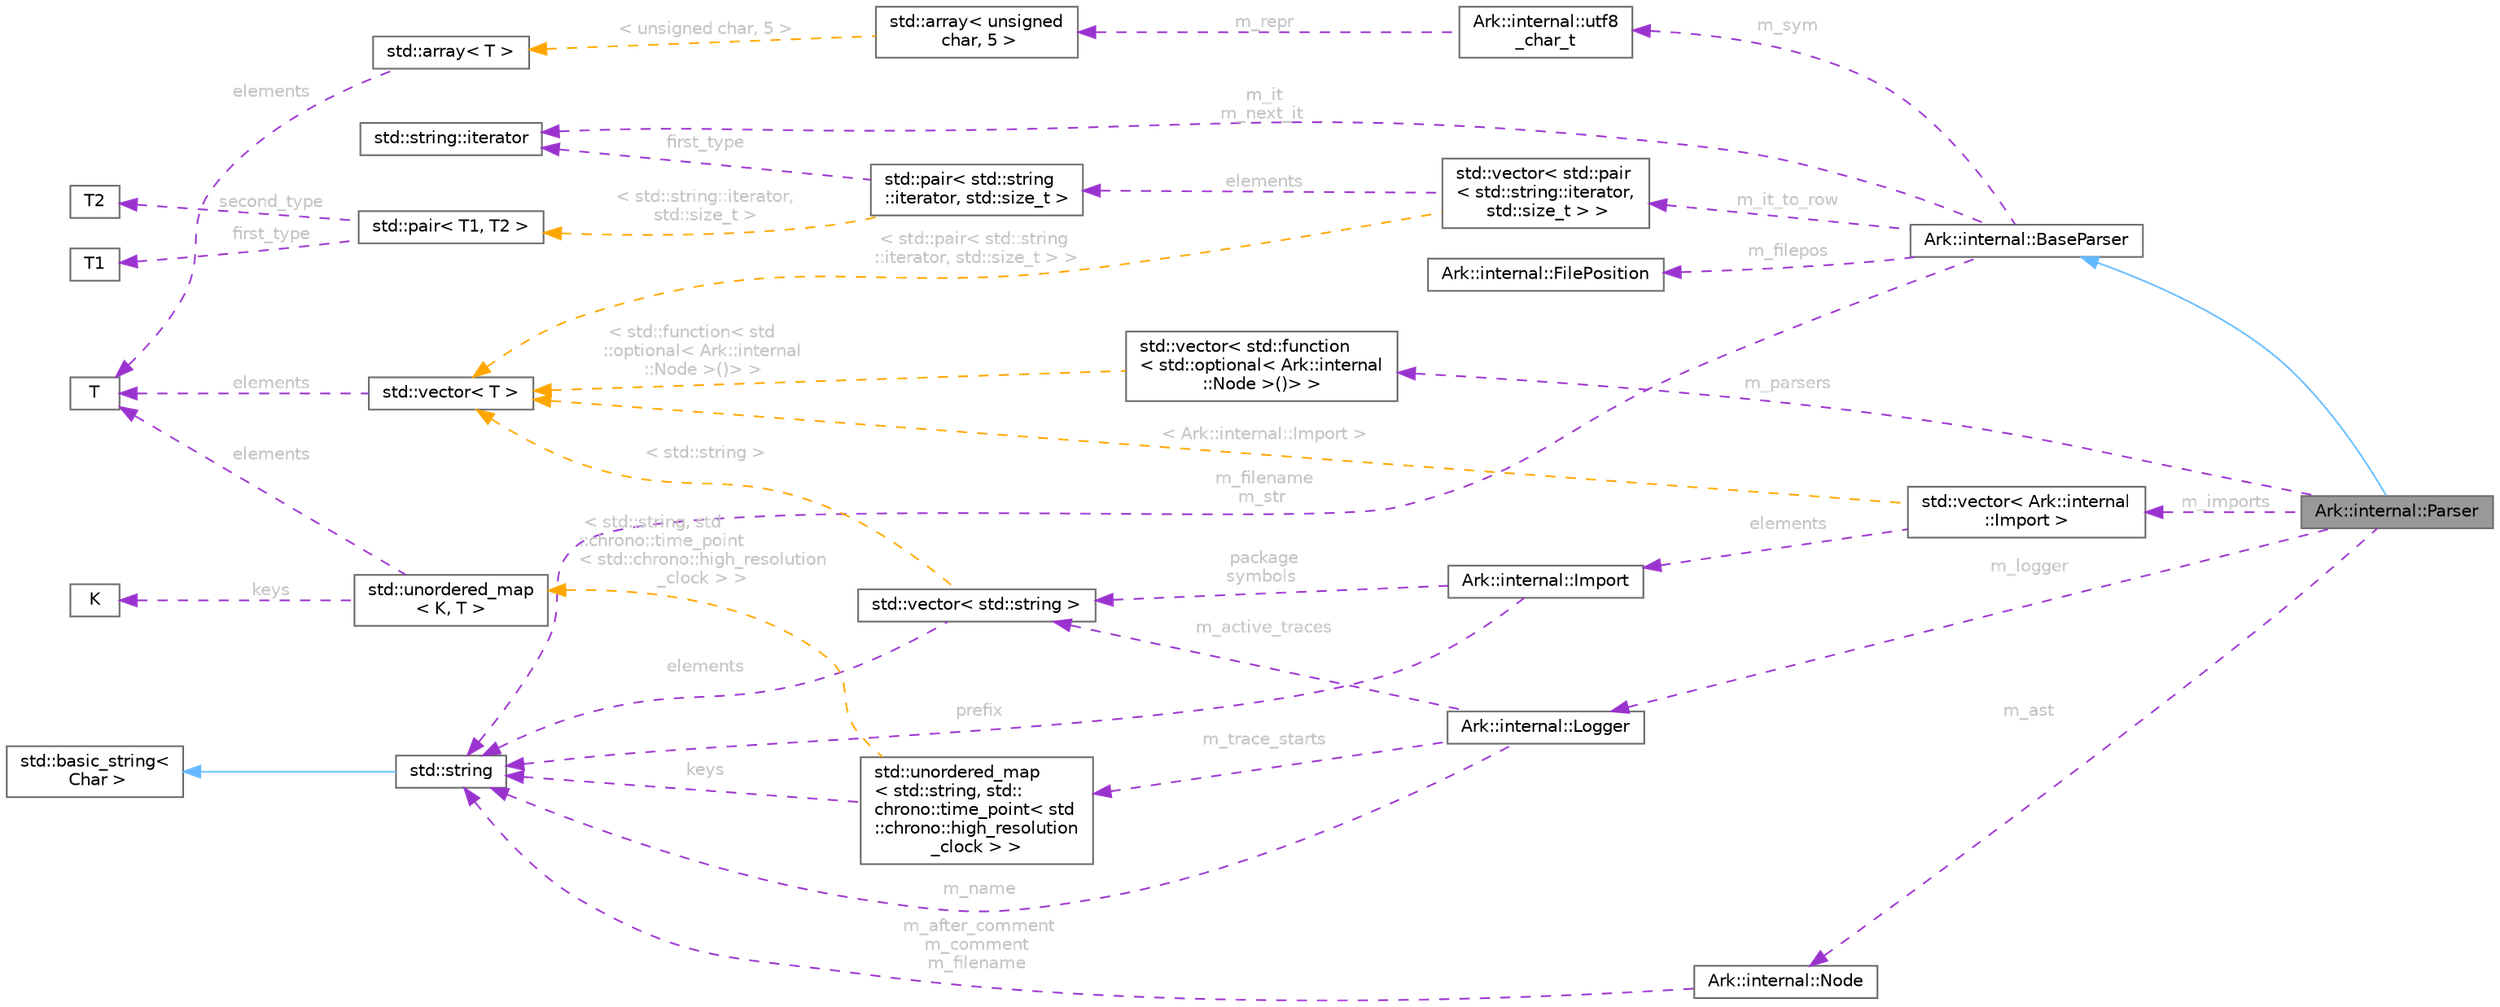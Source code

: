 digraph "Ark::internal::Parser"
{
 // INTERACTIVE_SVG=YES
 // LATEX_PDF_SIZE
  bgcolor="transparent";
  edge [fontname=Helvetica,fontsize=10,labelfontname=Helvetica,labelfontsize=10];
  node [fontname=Helvetica,fontsize=10,shape=box,height=0.2,width=0.4];
  rankdir="LR";
  Node1 [id="Node000001",label="Ark::internal::Parser",height=0.2,width=0.4,color="gray40", fillcolor="grey60", style="filled", fontcolor="black",tooltip=" "];
  Node2 -> Node1 [id="edge1_Node000001_Node000002",dir="back",color="steelblue1",style="solid",tooltip=" "];
  Node2 [id="Node000002",label="Ark::internal::BaseParser",height=0.2,width=0.4,color="gray40", fillcolor="white", style="filled",URL="$d8/d00/classArk_1_1internal_1_1BaseParser.html",tooltip=" "];
  Node3 -> Node2 [id="edge2_Node000002_Node000003",dir="back",color="darkorchid3",style="dashed",tooltip=" ",label=" m_filename\nm_str",fontcolor="grey" ];
  Node3 [id="Node000003",label="std::string",height=0.2,width=0.4,color="gray40", fillcolor="white", style="filled",tooltip=" "];
  Node4 -> Node3 [id="edge3_Node000003_Node000004",dir="back",color="steelblue1",style="solid",tooltip=" "];
  Node4 [id="Node000004",label="std::basic_string\<\l Char \>",height=0.2,width=0.4,color="gray40", fillcolor="white", style="filled",tooltip=" "];
  Node5 -> Node2 [id="edge4_Node000002_Node000005",dir="back",color="darkorchid3",style="dashed",tooltip=" ",label=" m_it_to_row",fontcolor="grey" ];
  Node5 [id="Node000005",label="std::vector\< std::pair\l\< std::string::iterator,\l std::size_t \> \>",height=0.2,width=0.4,color="gray40", fillcolor="white", style="filled",tooltip=" "];
  Node6 -> Node5 [id="edge5_Node000005_Node000006",dir="back",color="darkorchid3",style="dashed",tooltip=" ",label=" elements",fontcolor="grey" ];
  Node6 [id="Node000006",label="std::pair\< std::string\l::iterator, std::size_t \>",height=0.2,width=0.4,color="gray40", fillcolor="white", style="filled",tooltip=" "];
  Node7 -> Node6 [id="edge6_Node000006_Node000007",dir="back",color="darkorchid3",style="dashed",tooltip=" ",label=" first_type",fontcolor="grey" ];
  Node7 [id="Node000007",label="std::string::iterator",height=0.2,width=0.4,color="gray40", fillcolor="white", style="filled",tooltip=" "];
  Node8 -> Node6 [id="edge7_Node000006_Node000008",dir="back",color="orange",style="dashed",tooltip=" ",label=" \< std::string::iterator,\l std::size_t \>",fontcolor="grey" ];
  Node8 [id="Node000008",label="std::pair\< T1, T2 \>",height=0.2,width=0.4,color="gray40", fillcolor="white", style="filled",tooltip=" "];
  Node9 -> Node8 [id="edge8_Node000008_Node000009",dir="back",color="darkorchid3",style="dashed",tooltip=" ",label=" first_type",fontcolor="grey" ];
  Node9 [id="Node000009",label="T1",height=0.2,width=0.4,color="gray40", fillcolor="white", style="filled",tooltip=" "];
  Node10 -> Node8 [id="edge9_Node000008_Node000010",dir="back",color="darkorchid3",style="dashed",tooltip=" ",label=" second_type",fontcolor="grey" ];
  Node10 [id="Node000010",label="T2",height=0.2,width=0.4,color="gray40", fillcolor="white", style="filled",tooltip=" "];
  Node11 -> Node5 [id="edge10_Node000005_Node000011",dir="back",color="orange",style="dashed",tooltip=" ",label=" \< std::pair\< std::string\l::iterator, std::size_t \> \>",fontcolor="grey" ];
  Node11 [id="Node000011",label="std::vector\< T \>",height=0.2,width=0.4,color="gray40", fillcolor="white", style="filled",tooltip=" "];
  Node12 -> Node11 [id="edge11_Node000011_Node000012",dir="back",color="darkorchid3",style="dashed",tooltip=" ",label=" elements",fontcolor="grey" ];
  Node12 [id="Node000012",label="T",height=0.2,width=0.4,color="gray40", fillcolor="white", style="filled",tooltip=" "];
  Node7 -> Node2 [id="edge12_Node000002_Node000007",dir="back",color="darkorchid3",style="dashed",tooltip=" ",label=" m_it\nm_next_it",fontcolor="grey" ];
  Node13 -> Node2 [id="edge13_Node000002_Node000013",dir="back",color="darkorchid3",style="dashed",tooltip=" ",label=" m_sym",fontcolor="grey" ];
  Node13 [id="Node000013",label="Ark::internal::utf8\l_char_t",height=0.2,width=0.4,color="gray40", fillcolor="white", style="filled",URL="$df/d83/classArk_1_1internal_1_1utf8__char__t.html",tooltip=" "];
  Node14 -> Node13 [id="edge14_Node000013_Node000014",dir="back",color="darkorchid3",style="dashed",tooltip=" ",label=" m_repr",fontcolor="grey" ];
  Node14 [id="Node000014",label="std::array\< unsigned\l char, 5 \>",height=0.2,width=0.4,color="gray40", fillcolor="white", style="filled",tooltip=" "];
  Node15 -> Node14 [id="edge15_Node000014_Node000015",dir="back",color="orange",style="dashed",tooltip=" ",label=" \< unsigned char, 5 \>",fontcolor="grey" ];
  Node15 [id="Node000015",label="std::array\< T \>",height=0.2,width=0.4,color="gray40", fillcolor="white", style="filled",tooltip=" "];
  Node12 -> Node15 [id="edge16_Node000015_Node000012",dir="back",color="darkorchid3",style="dashed",tooltip=" ",label=" elements",fontcolor="grey" ];
  Node16 -> Node2 [id="edge17_Node000002_Node000016",dir="back",color="darkorchid3",style="dashed",tooltip=" ",label=" m_filepos",fontcolor="grey" ];
  Node16 [id="Node000016",label="Ark::internal::FilePosition",height=0.2,width=0.4,color="gray40", fillcolor="white", style="filled",URL="$dd/d0e/structArk_1_1internal_1_1FilePosition.html",tooltip="Describe a position in a given file ; handled by the BaseParser."];
  Node17 -> Node1 [id="edge18_Node000001_Node000017",dir="back",color="darkorchid3",style="dashed",tooltip=" ",label=" m_logger",fontcolor="grey" ];
  Node17 [id="Node000017",label="Ark::internal::Logger",height=0.2,width=0.4,color="gray40", fillcolor="white", style="filled",URL="$d6/d2f/classArk_1_1internal_1_1Logger.html",tooltip=" "];
  Node3 -> Node17 [id="edge19_Node000017_Node000003",dir="back",color="darkorchid3",style="dashed",tooltip=" ",label=" m_name",fontcolor="grey" ];
  Node18 -> Node17 [id="edge20_Node000017_Node000018",dir="back",color="darkorchid3",style="dashed",tooltip=" ",label=" m_trace_starts",fontcolor="grey" ];
  Node18 [id="Node000018",label="std::unordered_map\l\< std::string, std::\lchrono::time_point\< std\l::chrono::high_resolution\l_clock \> \>",height=0.2,width=0.4,color="gray40", fillcolor="white", style="filled",tooltip=" "];
  Node3 -> Node18 [id="edge21_Node000018_Node000003",dir="back",color="darkorchid3",style="dashed",tooltip=" ",label=" keys",fontcolor="grey" ];
  Node19 -> Node18 [id="edge22_Node000018_Node000019",dir="back",color="orange",style="dashed",tooltip=" ",label=" \< std::string, std\l::chrono::time_point\l\< std::chrono::high_resolution\l_clock \> \>",fontcolor="grey" ];
  Node19 [id="Node000019",label="std::unordered_map\l\< K, T \>",height=0.2,width=0.4,color="gray40", fillcolor="white", style="filled",tooltip=" "];
  Node20 -> Node19 [id="edge23_Node000019_Node000020",dir="back",color="darkorchid3",style="dashed",tooltip=" ",label=" keys",fontcolor="grey" ];
  Node20 [id="Node000020",label="K",height=0.2,width=0.4,color="gray40", fillcolor="white", style="filled",tooltip=" "];
  Node12 -> Node19 [id="edge24_Node000019_Node000012",dir="back",color="darkorchid3",style="dashed",tooltip=" ",label=" elements",fontcolor="grey" ];
  Node21 -> Node17 [id="edge25_Node000017_Node000021",dir="back",color="darkorchid3",style="dashed",tooltip=" ",label=" m_active_traces",fontcolor="grey" ];
  Node21 [id="Node000021",label="std::vector\< std::string \>",height=0.2,width=0.4,color="gray40", fillcolor="white", style="filled",tooltip=" "];
  Node3 -> Node21 [id="edge26_Node000021_Node000003",dir="back",color="darkorchid3",style="dashed",tooltip=" ",label=" elements",fontcolor="grey" ];
  Node11 -> Node21 [id="edge27_Node000021_Node000011",dir="back",color="orange",style="dashed",tooltip=" ",label=" \< std::string \>",fontcolor="grey" ];
  Node22 -> Node1 [id="edge28_Node000001_Node000022",dir="back",color="darkorchid3",style="dashed",tooltip=" ",label=" m_ast",fontcolor="grey" ];
  Node22 [id="Node000022",label="Ark::internal::Node",height=0.2,width=0.4,color="gray40", fillcolor="white", style="filled",URL="$dc/d9e/classArk_1_1internal_1_1Node.html",tooltip="A node of an Abstract Syntax Tree for ArkScript."];
  Node3 -> Node22 [id="edge29_Node000022_Node000003",dir="back",color="darkorchid3",style="dashed",tooltip=" ",label=" m_after_comment\nm_comment\nm_filename",fontcolor="grey" ];
  Node23 -> Node1 [id="edge30_Node000001_Node000023",dir="back",color="darkorchid3",style="dashed",tooltip=" ",label=" m_imports",fontcolor="grey" ];
  Node23 [id="Node000023",label="std::vector\< Ark::internal\l::Import \>",height=0.2,width=0.4,color="gray40", fillcolor="white", style="filled",tooltip=" "];
  Node24 -> Node23 [id="edge31_Node000023_Node000024",dir="back",color="darkorchid3",style="dashed",tooltip=" ",label=" elements",fontcolor="grey" ];
  Node24 [id="Node000024",label="Ark::internal::Import",height=0.2,width=0.4,color="gray40", fillcolor="white", style="filled",URL="$da/d03/structArk_1_1internal_1_1Import.html",tooltip=" "];
  Node3 -> Node24 [id="edge32_Node000024_Node000003",dir="back",color="darkorchid3",style="dashed",tooltip=" ",label=" prefix",fontcolor="grey" ];
  Node21 -> Node24 [id="edge33_Node000024_Node000021",dir="back",color="darkorchid3",style="dashed",tooltip=" ",label=" package\nsymbols",fontcolor="grey" ];
  Node11 -> Node23 [id="edge34_Node000023_Node000011",dir="back",color="orange",style="dashed",tooltip=" ",label=" \< Ark::internal::Import \>",fontcolor="grey" ];
  Node25 -> Node1 [id="edge35_Node000001_Node000025",dir="back",color="darkorchid3",style="dashed",tooltip=" ",label=" m_parsers",fontcolor="grey" ];
  Node25 [id="Node000025",label="std::vector\< std::function\l\< std::optional\< Ark::internal\l::Node \>()\> \>",height=0.2,width=0.4,color="gray40", fillcolor="white", style="filled",tooltip=" "];
  Node11 -> Node25 [id="edge36_Node000025_Node000011",dir="back",color="orange",style="dashed",tooltip=" ",label=" \< std::function\< std\l::optional\< Ark::internal\l::Node \>()\> \>",fontcolor="grey" ];
}
